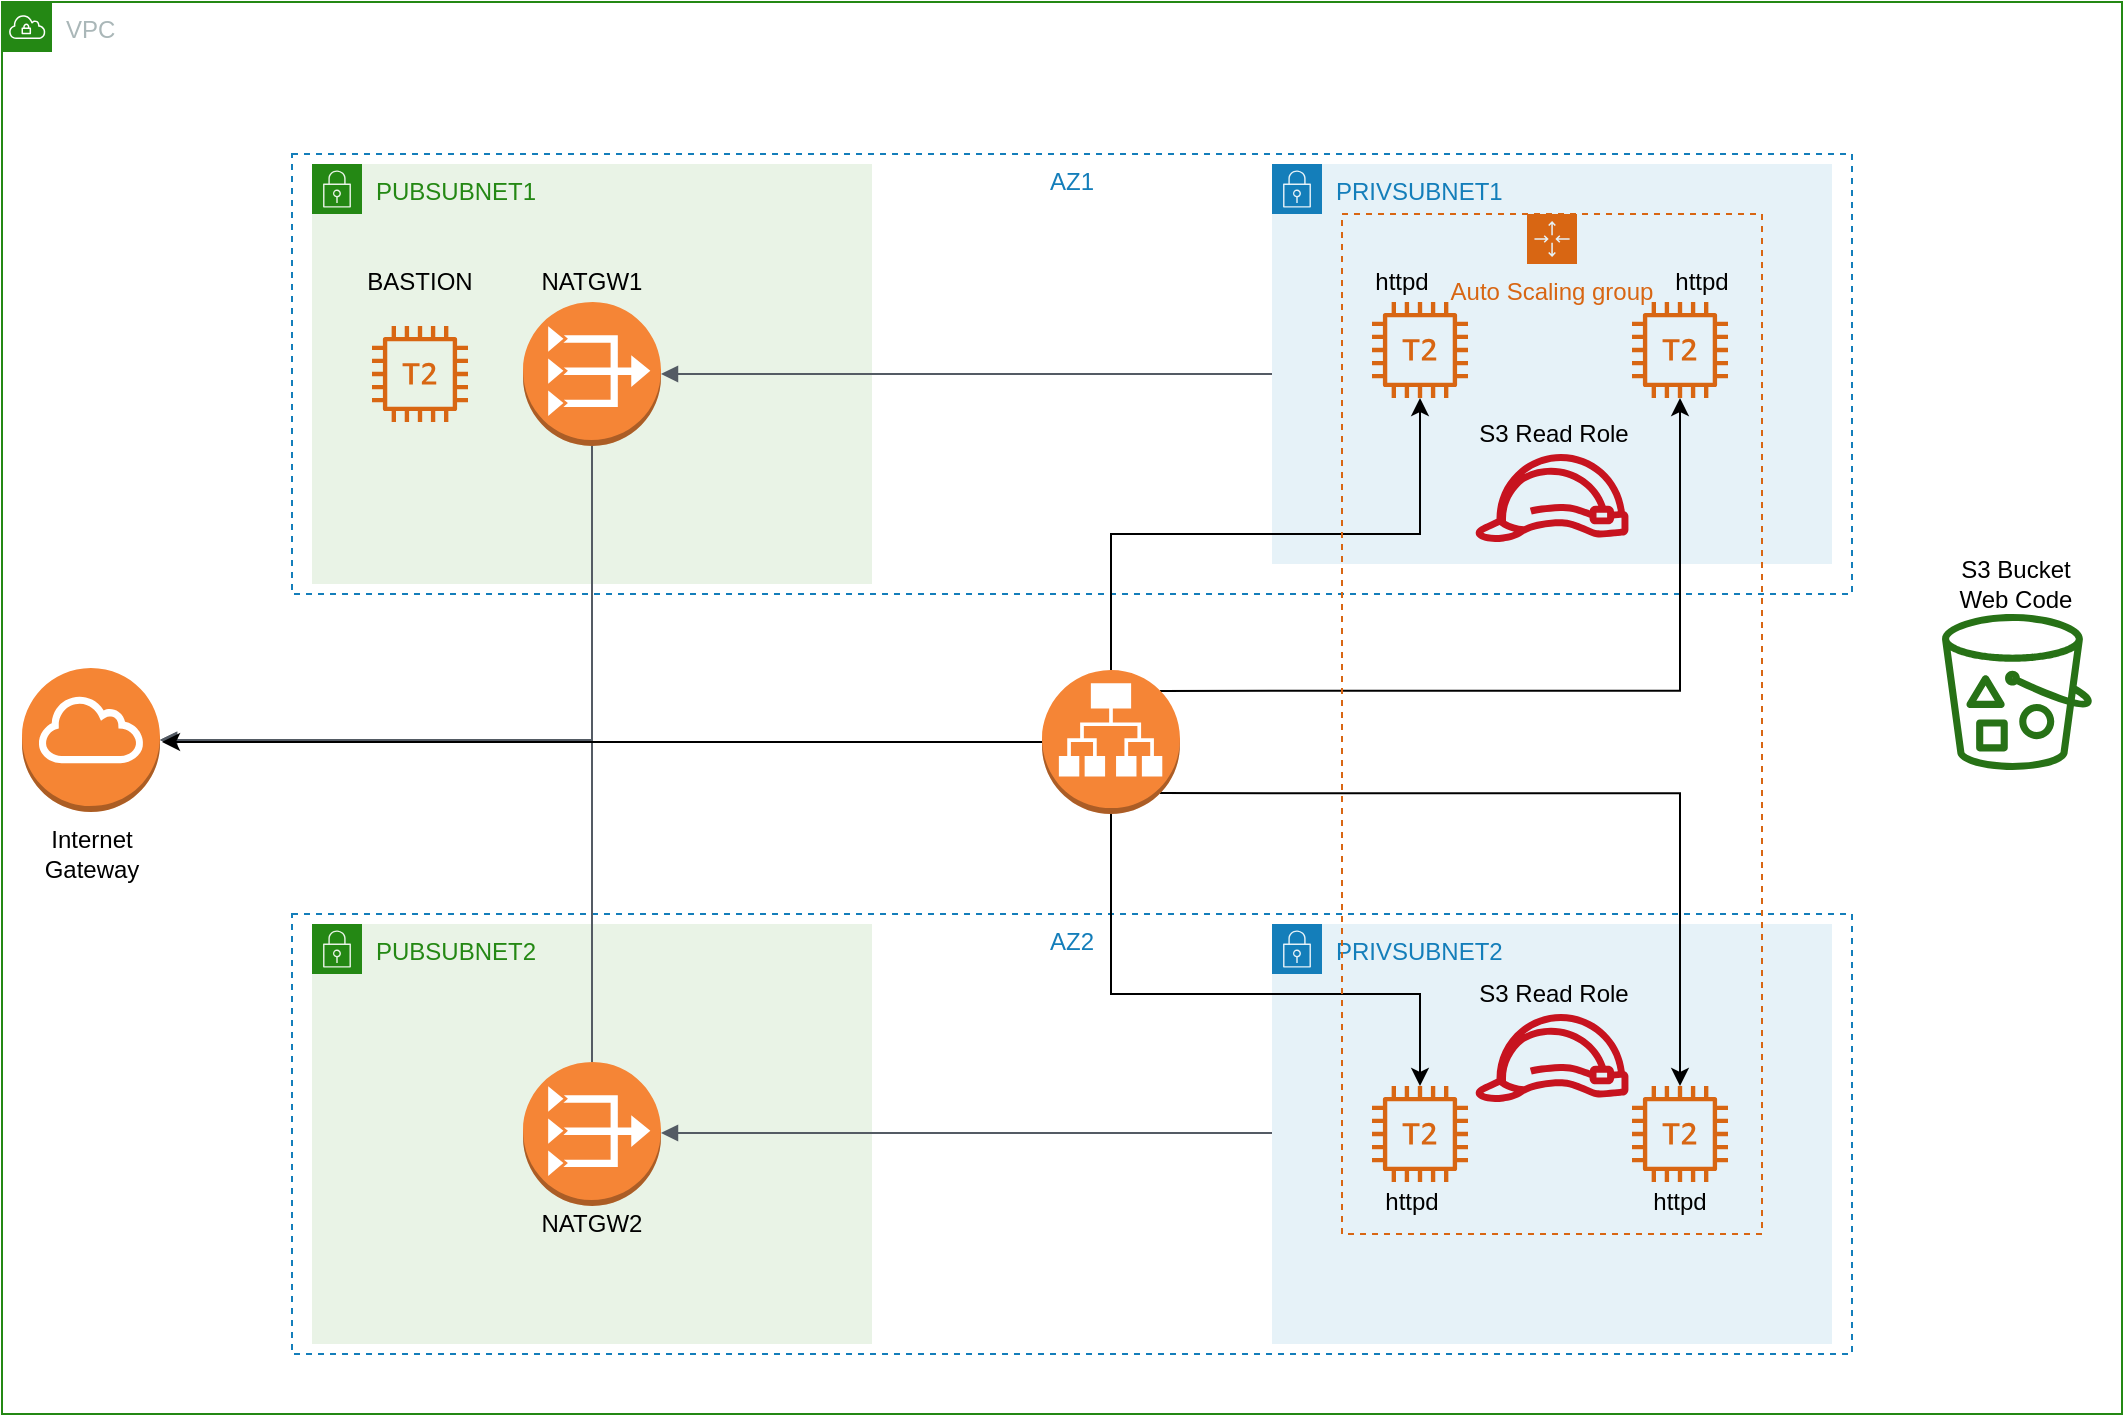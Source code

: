 <mxfile version="12.9.3" type="device"><diagram id="O1w9vw5hSGFNpl6s7sgd" name="Page-1"><mxGraphModel dx="2302" dy="1182" grid="1" gridSize="10" guides="1" tooltips="1" connect="1" arrows="1" fold="1" page="1" pageScale="1" pageWidth="1169" pageHeight="827" math="0" shadow="0"><root><mxCell id="0"/><mxCell id="1" parent="0"/><mxCell id="jZe-LUMKHrk3cqhc5B9X-3" value="" style="outlineConnect=0;dashed=0;verticalLabelPosition=bottom;verticalAlign=top;align=center;html=1;shape=mxgraph.aws3.internet_gateway;fillColor=#F58534;gradientColor=none;" vertex="1" parent="1"><mxGeometry x="110" y="377" width="69" height="72" as="geometry"/></mxCell><mxCell id="jZe-LUMKHrk3cqhc5B9X-4" value="PUBSUBNET1" style="points=[[0,0],[0.25,0],[0.5,0],[0.75,0],[1,0],[1,0.25],[1,0.5],[1,0.75],[1,1],[0.75,1],[0.5,1],[0.25,1],[0,1],[0,0.75],[0,0.5],[0,0.25]];outlineConnect=0;gradientColor=none;html=1;whiteSpace=wrap;fontSize=12;fontStyle=0;shape=mxgraph.aws4.group;grIcon=mxgraph.aws4.group_security_group;grStroke=0;strokeColor=#248814;fillColor=#E9F3E6;verticalAlign=top;align=left;spacingLeft=30;fontColor=#248814;dashed=0;" vertex="1" parent="1"><mxGeometry x="255" y="125" width="280" height="210" as="geometry"/></mxCell><mxCell id="jZe-LUMKHrk3cqhc5B9X-5" value="PUBSUBNET2" style="points=[[0,0],[0.25,0],[0.5,0],[0.75,0],[1,0],[1,0.25],[1,0.5],[1,0.75],[1,1],[0.75,1],[0.5,1],[0.25,1],[0,1],[0,0.75],[0,0.5],[0,0.25]];outlineConnect=0;gradientColor=none;html=1;whiteSpace=wrap;fontSize=12;fontStyle=0;shape=mxgraph.aws4.group;grIcon=mxgraph.aws4.group_security_group;grStroke=0;strokeColor=#248814;fillColor=#E9F3E6;verticalAlign=top;align=left;spacingLeft=30;fontColor=#248814;dashed=0;" vertex="1" parent="1"><mxGeometry x="255" y="505" width="280" height="210" as="geometry"/></mxCell><mxCell id="jZe-LUMKHrk3cqhc5B9X-6" value="PRIVSUBNET1" style="points=[[0,0],[0.25,0],[0.5,0],[0.75,0],[1,0],[1,0.25],[1,0.5],[1,0.75],[1,1],[0.75,1],[0.5,1],[0.25,1],[0,1],[0,0.75],[0,0.5],[0,0.25]];outlineConnect=0;gradientColor=none;html=1;whiteSpace=wrap;fontSize=12;fontStyle=0;shape=mxgraph.aws4.group;grIcon=mxgraph.aws4.group_security_group;grStroke=0;strokeColor=#147EBA;fillColor=#E6F2F8;verticalAlign=top;align=left;spacingLeft=30;fontColor=#147EBA;dashed=0;" vertex="1" parent="1"><mxGeometry x="735" y="125" width="280" height="200" as="geometry"/></mxCell><mxCell id="jZe-LUMKHrk3cqhc5B9X-7" value="PRIVSUBNET2" style="points=[[0,0],[0.25,0],[0.5,0],[0.75,0],[1,0],[1,0.25],[1,0.5],[1,0.75],[1,1],[0.75,1],[0.5,1],[0.25,1],[0,1],[0,0.75],[0,0.5],[0,0.25]];outlineConnect=0;gradientColor=none;html=1;whiteSpace=wrap;fontSize=12;fontStyle=0;shape=mxgraph.aws4.group;grIcon=mxgraph.aws4.group_security_group;grStroke=0;strokeColor=#147EBA;fillColor=#E6F2F8;verticalAlign=top;align=left;spacingLeft=30;fontColor=#147EBA;dashed=0;" vertex="1" parent="1"><mxGeometry x="735" y="505" width="280" height="210" as="geometry"/></mxCell><mxCell id="jZe-LUMKHrk3cqhc5B9X-10" value="AZ1" style="fillColor=none;strokeColor=#147EBA;dashed=1;verticalAlign=top;fontStyle=0;fontColor=#147EBA;" vertex="1" parent="1"><mxGeometry x="245" y="120" width="780" height="220" as="geometry"/></mxCell><mxCell id="jZe-LUMKHrk3cqhc5B9X-11" value="AZ2" style="fillColor=none;strokeColor=#147EBA;dashed=1;verticalAlign=top;fontStyle=0;fontColor=#147EBA;" vertex="1" parent="1"><mxGeometry x="245" y="500" width="780" height="220" as="geometry"/></mxCell><mxCell id="jZe-LUMKHrk3cqhc5B9X-12" value="" style="outlineConnect=0;dashed=0;verticalLabelPosition=bottom;verticalAlign=top;align=center;html=1;shape=mxgraph.aws3.vpc_nat_gateway;fillColor=#F58536;gradientColor=none;" vertex="1" parent="1"><mxGeometry x="360.5" y="194" width="69" height="72" as="geometry"/></mxCell><mxCell id="jZe-LUMKHrk3cqhc5B9X-13" value="" style="outlineConnect=0;dashed=0;verticalLabelPosition=bottom;verticalAlign=top;align=center;html=1;shape=mxgraph.aws3.vpc_nat_gateway;fillColor=#F58536;gradientColor=none;" vertex="1" parent="1"><mxGeometry x="360.5" y="574" width="69" height="72" as="geometry"/></mxCell><mxCell id="jZe-LUMKHrk3cqhc5B9X-15" value="" style="edgeStyle=orthogonalEdgeStyle;html=1;endArrow=none;elbow=vertical;startArrow=block;startFill=1;strokeColor=#545B64;rounded=0;exitX=1;exitY=0.5;exitDx=0;exitDy=0;exitPerimeter=0;" edge="1" parent="1" source="jZe-LUMKHrk3cqhc5B9X-3" target="jZe-LUMKHrk3cqhc5B9X-12"><mxGeometry width="100" relative="1" as="geometry"><mxPoint x="260.5" y="273.5" as="sourcePoint"/><mxPoint x="360.5" y="273.5" as="targetPoint"/></mxGeometry></mxCell><mxCell id="jZe-LUMKHrk3cqhc5B9X-17" value="" style="edgeStyle=orthogonalEdgeStyle;html=1;endArrow=none;elbow=vertical;startArrow=block;startFill=1;strokeColor=#545B64;rounded=0;entryX=0.5;entryY=0;entryDx=0;entryDy=0;entryPerimeter=0;exitX=1;exitY=0.5;exitDx=0;exitDy=0;exitPerimeter=0;" edge="1" parent="1" source="jZe-LUMKHrk3cqhc5B9X-3" target="jZe-LUMKHrk3cqhc5B9X-13"><mxGeometry width="100" relative="1" as="geometry"><mxPoint x="295" y="699" as="sourcePoint"/><mxPoint x="395" y="699" as="targetPoint"/></mxGeometry></mxCell><mxCell id="jZe-LUMKHrk3cqhc5B9X-18" value="" style="edgeStyle=orthogonalEdgeStyle;html=1;endArrow=none;elbow=vertical;startArrow=block;startFill=1;strokeColor=#545B64;rounded=0;" edge="1" parent="1" source="jZe-LUMKHrk3cqhc5B9X-12"><mxGeometry width="100" relative="1" as="geometry"><mxPoint x="635" y="225" as="sourcePoint"/><mxPoint x="735" y="230" as="targetPoint"/></mxGeometry></mxCell><mxCell id="jZe-LUMKHrk3cqhc5B9X-19" value="" style="edgeStyle=orthogonalEdgeStyle;html=1;endArrow=none;elbow=vertical;startArrow=block;startFill=1;strokeColor=#545B64;rounded=0;" edge="1" parent="1"><mxGeometry width="100" relative="1" as="geometry"><mxPoint x="429.5" y="609.5" as="sourcePoint"/><mxPoint x="735" y="609.5" as="targetPoint"/></mxGeometry></mxCell><mxCell id="jZe-LUMKHrk3cqhc5B9X-21" value="BASTION" style="text;html=1;strokeColor=none;fillColor=none;align=center;verticalAlign=middle;whiteSpace=wrap;rounded=0;" vertex="1" parent="1"><mxGeometry x="289" y="174" width="40" height="20" as="geometry"/></mxCell><mxCell id="jZe-LUMKHrk3cqhc5B9X-22" value="NATGW1" style="text;html=1;strokeColor=none;fillColor=none;align=center;verticalAlign=middle;whiteSpace=wrap;rounded=0;" vertex="1" parent="1"><mxGeometry x="365" y="174" width="60" height="20" as="geometry"/></mxCell><mxCell id="jZe-LUMKHrk3cqhc5B9X-23" value="NATGW2" style="text;html=1;strokeColor=none;fillColor=none;align=center;verticalAlign=middle;whiteSpace=wrap;rounded=0;" vertex="1" parent="1"><mxGeometry x="365" y="645" width="60" height="20" as="geometry"/></mxCell><mxCell id="jZe-LUMKHrk3cqhc5B9X-24" value="" style="outlineConnect=0;fontColor=#232F3E;gradientColor=none;fillColor=#D86613;strokeColor=none;dashed=0;verticalLabelPosition=bottom;verticalAlign=top;align=center;html=1;fontSize=12;fontStyle=0;aspect=fixed;pointerEvents=1;shape=mxgraph.aws4.t2_instance;" vertex="1" parent="1"><mxGeometry x="285" y="206" width="48" height="48" as="geometry"/></mxCell><mxCell id="jZe-LUMKHrk3cqhc5B9X-25" value="" style="outlineConnect=0;fontColor=#232F3E;gradientColor=none;fillColor=#D86613;strokeColor=none;dashed=0;verticalLabelPosition=bottom;verticalAlign=top;align=center;html=1;fontSize=12;fontStyle=0;aspect=fixed;pointerEvents=1;shape=mxgraph.aws4.t2_instance;" vertex="1" parent="1"><mxGeometry x="785" y="194" width="48" height="48" as="geometry"/></mxCell><mxCell id="jZe-LUMKHrk3cqhc5B9X-26" value="" style="outlineConnect=0;fontColor=#232F3E;gradientColor=none;fillColor=#D86613;strokeColor=none;dashed=0;verticalLabelPosition=bottom;verticalAlign=top;align=center;html=1;fontSize=12;fontStyle=0;aspect=fixed;pointerEvents=1;shape=mxgraph.aws4.t2_instance;" vertex="1" parent="1"><mxGeometry x="915" y="194" width="48" height="48" as="geometry"/></mxCell><mxCell id="jZe-LUMKHrk3cqhc5B9X-27" value="" style="outlineConnect=0;fontColor=#232F3E;gradientColor=none;fillColor=#D86613;strokeColor=none;dashed=0;verticalLabelPosition=bottom;verticalAlign=top;align=center;html=1;fontSize=12;fontStyle=0;aspect=fixed;pointerEvents=1;shape=mxgraph.aws4.t2_instance;" vertex="1" parent="1"><mxGeometry x="785" y="586" width="48" height="48" as="geometry"/></mxCell><mxCell id="jZe-LUMKHrk3cqhc5B9X-28" value="" style="outlineConnect=0;fontColor=#232F3E;gradientColor=none;fillColor=#D86613;strokeColor=none;dashed=0;verticalLabelPosition=bottom;verticalAlign=top;align=center;html=1;fontSize=12;fontStyle=0;aspect=fixed;pointerEvents=1;shape=mxgraph.aws4.t2_instance;" vertex="1" parent="1"><mxGeometry x="915" y="586" width="48" height="48" as="geometry"/></mxCell><mxCell id="jZe-LUMKHrk3cqhc5B9X-29" value="httpd" style="text;html=1;strokeColor=none;fillColor=none;align=center;verticalAlign=middle;whiteSpace=wrap;rounded=0;" vertex="1" parent="1"><mxGeometry x="785" y="634" width="40" height="20" as="geometry"/></mxCell><mxCell id="jZe-LUMKHrk3cqhc5B9X-31" value="httpd" style="text;html=1;strokeColor=none;fillColor=none;align=center;verticalAlign=middle;whiteSpace=wrap;rounded=0;" vertex="1" parent="1"><mxGeometry x="919" y="634" width="40" height="20" as="geometry"/></mxCell><mxCell id="jZe-LUMKHrk3cqhc5B9X-32" value="httpd" style="text;html=1;strokeColor=none;fillColor=none;align=center;verticalAlign=middle;whiteSpace=wrap;rounded=0;" vertex="1" parent="1"><mxGeometry x="780" y="174" width="40" height="20" as="geometry"/></mxCell><mxCell id="jZe-LUMKHrk3cqhc5B9X-33" value="httpd" style="text;html=1;strokeColor=none;fillColor=none;align=center;verticalAlign=middle;whiteSpace=wrap;rounded=0;" vertex="1" parent="1"><mxGeometry x="930" y="174" width="40" height="20" as="geometry"/></mxCell><mxCell id="jZe-LUMKHrk3cqhc5B9X-34" value="Internet Gateway" style="text;html=1;strokeColor=none;fillColor=none;align=center;verticalAlign=middle;whiteSpace=wrap;rounded=0;" vertex="1" parent="1"><mxGeometry x="124.5" y="460" width="40" height="20" as="geometry"/></mxCell><mxCell id="jZe-LUMKHrk3cqhc5B9X-40" style="edgeStyle=orthogonalEdgeStyle;rounded=0;orthogonalLoop=1;jettySize=auto;html=1;exitX=0;exitY=0.5;exitDx=0;exitDy=0;exitPerimeter=0;" edge="1" parent="1" source="jZe-LUMKHrk3cqhc5B9X-38"><mxGeometry relative="1" as="geometry"><mxPoint x="180" y="414" as="targetPoint"/></mxGeometry></mxCell><mxCell id="jZe-LUMKHrk3cqhc5B9X-42" style="edgeStyle=orthogonalEdgeStyle;rounded=0;orthogonalLoop=1;jettySize=auto;html=1;exitX=0.5;exitY=0;exitDx=0;exitDy=0;exitPerimeter=0;" edge="1" parent="1" source="jZe-LUMKHrk3cqhc5B9X-38" target="jZe-LUMKHrk3cqhc5B9X-25"><mxGeometry relative="1" as="geometry"/></mxCell><mxCell id="jZe-LUMKHrk3cqhc5B9X-43" style="edgeStyle=orthogonalEdgeStyle;rounded=0;orthogonalLoop=1;jettySize=auto;html=1;exitX=0.5;exitY=1;exitDx=0;exitDy=0;exitPerimeter=0;" edge="1" parent="1" source="jZe-LUMKHrk3cqhc5B9X-38" target="jZe-LUMKHrk3cqhc5B9X-27"><mxGeometry relative="1" as="geometry"><Array as="points"><mxPoint x="655" y="540"/><mxPoint x="809" y="540"/></Array></mxGeometry></mxCell><mxCell id="jZe-LUMKHrk3cqhc5B9X-44" style="edgeStyle=orthogonalEdgeStyle;rounded=0;orthogonalLoop=1;jettySize=auto;html=1;exitX=0.855;exitY=0.145;exitDx=0;exitDy=0;exitPerimeter=0;" edge="1" parent="1" source="jZe-LUMKHrk3cqhc5B9X-38" target="jZe-LUMKHrk3cqhc5B9X-26"><mxGeometry relative="1" as="geometry"/></mxCell><mxCell id="jZe-LUMKHrk3cqhc5B9X-45" style="edgeStyle=orthogonalEdgeStyle;rounded=0;orthogonalLoop=1;jettySize=auto;html=1;exitX=0.855;exitY=0.855;exitDx=0;exitDy=0;exitPerimeter=0;" edge="1" parent="1" source="jZe-LUMKHrk3cqhc5B9X-38" target="jZe-LUMKHrk3cqhc5B9X-28"><mxGeometry relative="1" as="geometry"/></mxCell><mxCell id="jZe-LUMKHrk3cqhc5B9X-38" value="" style="outlineConnect=0;dashed=0;verticalLabelPosition=bottom;verticalAlign=top;align=center;html=1;shape=mxgraph.aws3.application_load_balancer;fillColor=#F58536;gradientColor=none;" vertex="1" parent="1"><mxGeometry x="620" y="378" width="69" height="72" as="geometry"/></mxCell><mxCell id="jZe-LUMKHrk3cqhc5B9X-48" value="Auto Scaling group" style="points=[[0,0],[0.25,0],[0.5,0],[0.75,0],[1,0],[1,0.25],[1,0.5],[1,0.75],[1,1],[0.75,1],[0.5,1],[0.25,1],[0,1],[0,0.75],[0,0.5],[0,0.25]];outlineConnect=0;gradientColor=none;html=1;whiteSpace=wrap;fontSize=12;fontStyle=0;shape=mxgraph.aws4.groupCenter;grIcon=mxgraph.aws4.group_auto_scaling_group;grStroke=1;strokeColor=#D86613;fillColor=none;verticalAlign=top;align=center;fontColor=#D86613;dashed=1;spacingTop=25;" vertex="1" parent="1"><mxGeometry x="770" y="150" width="210" height="510" as="geometry"/></mxCell><mxCell id="jZe-LUMKHrk3cqhc5B9X-53" value="" style="outlineConnect=0;fontColor=#232F3E;gradientColor=none;fillColor=#277116;strokeColor=none;dashed=0;verticalLabelPosition=bottom;verticalAlign=top;align=center;html=1;fontSize=12;fontStyle=0;aspect=fixed;pointerEvents=1;shape=mxgraph.aws4.bucket_with_objects;" vertex="1" parent="1"><mxGeometry x="1070" y="350" width="75" height="78" as="geometry"/></mxCell><mxCell id="jZe-LUMKHrk3cqhc5B9X-55" value="S3 Bucket Web Code" style="text;html=1;strokeColor=none;fillColor=none;align=center;verticalAlign=middle;whiteSpace=wrap;rounded=0;" vertex="1" parent="1"><mxGeometry x="1067.5" y="325" width="77.5" height="20" as="geometry"/></mxCell><mxCell id="jZe-LUMKHrk3cqhc5B9X-56" value="" style="outlineConnect=0;fontColor=#232F3E;gradientColor=none;fillColor=#C7131F;strokeColor=none;dashed=0;verticalLabelPosition=bottom;verticalAlign=top;align=center;html=1;fontSize=12;fontStyle=0;aspect=fixed;pointerEvents=1;shape=mxgraph.aws4.role;" vertex="1" parent="1"><mxGeometry x="836" y="270" width="78" height="44" as="geometry"/></mxCell><mxCell id="jZe-LUMKHrk3cqhc5B9X-57" value="" style="outlineConnect=0;fontColor=#232F3E;gradientColor=none;fillColor=#C7131F;strokeColor=none;dashed=0;verticalLabelPosition=bottom;verticalAlign=top;align=center;html=1;fontSize=12;fontStyle=0;aspect=fixed;pointerEvents=1;shape=mxgraph.aws4.role;" vertex="1" parent="1"><mxGeometry x="836" y="550" width="78" height="44" as="geometry"/></mxCell><mxCell id="jZe-LUMKHrk3cqhc5B9X-58" value="S3 Read Role" style="text;html=1;strokeColor=none;fillColor=none;align=center;verticalAlign=middle;whiteSpace=wrap;rounded=0;" vertex="1" parent="1"><mxGeometry x="836" y="530" width="80" height="20" as="geometry"/></mxCell><mxCell id="jZe-LUMKHrk3cqhc5B9X-59" value="S3 Read Role" style="text;html=1;strokeColor=none;fillColor=none;align=center;verticalAlign=middle;whiteSpace=wrap;rounded=0;" vertex="1" parent="1"><mxGeometry x="836" y="250" width="80" height="20" as="geometry"/></mxCell><mxCell id="jZe-LUMKHrk3cqhc5B9X-60" value="VPC" style="points=[[0,0],[0.25,0],[0.5,0],[0.75,0],[1,0],[1,0.25],[1,0.5],[1,0.75],[1,1],[0.75,1],[0.5,1],[0.25,1],[0,1],[0,0.75],[0,0.5],[0,0.25]];outlineConnect=0;gradientColor=none;html=1;whiteSpace=wrap;fontSize=12;fontStyle=0;shape=mxgraph.aws4.group;grIcon=mxgraph.aws4.group_vpc;strokeColor=#248814;fillColor=none;verticalAlign=top;align=left;spacingLeft=30;fontColor=#AAB7B8;dashed=0;" vertex="1" parent="1"><mxGeometry x="100" y="44" width="1060" height="706" as="geometry"/></mxCell></root></mxGraphModel></diagram></mxfile>